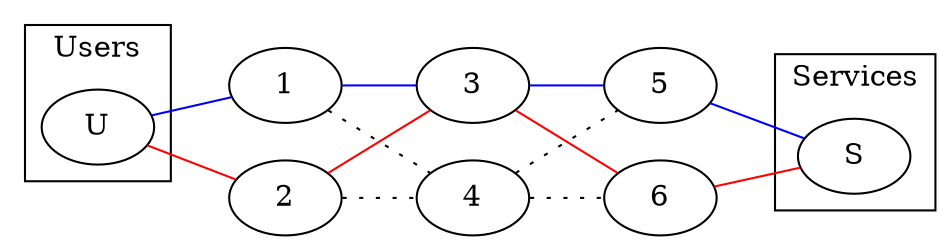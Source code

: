 graph {
	rankdir=LR
	{U} -- {1} -- {3} -- {5} -- {S}[color=blue]
    {U} -- {2} -- {3} -- {6} -- {S}[color=red]
    {1 2} -- {4} -- {5 6}[style=dotted]
	
	subgraph {
		cluster=true
		label="Users"
	
		U
	}
	
	subgraph {
		cluster=true
		label="Services"
	
		S
	}
	
	subgraph {
		label="Mixnet Nodes"
	
		1 2 3
		4 5 6
	}
}
